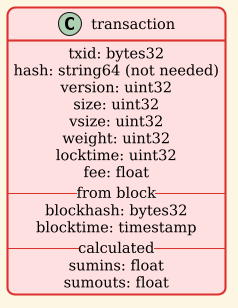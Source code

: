 @startuml transaction

!theme sunlust

class transaction {
    txid: bytes32
    hash: string64 (not needed)
    version: uint32
    size: uint32 
    vsize: uint32 
    weight: uint32
    locktime: uint32
    fee: float
    --from block--
    blockhash: bytes32
    blocktime: timestamp
    --calculated--
    sumins: float
    sumouts: float
}

@enduml
